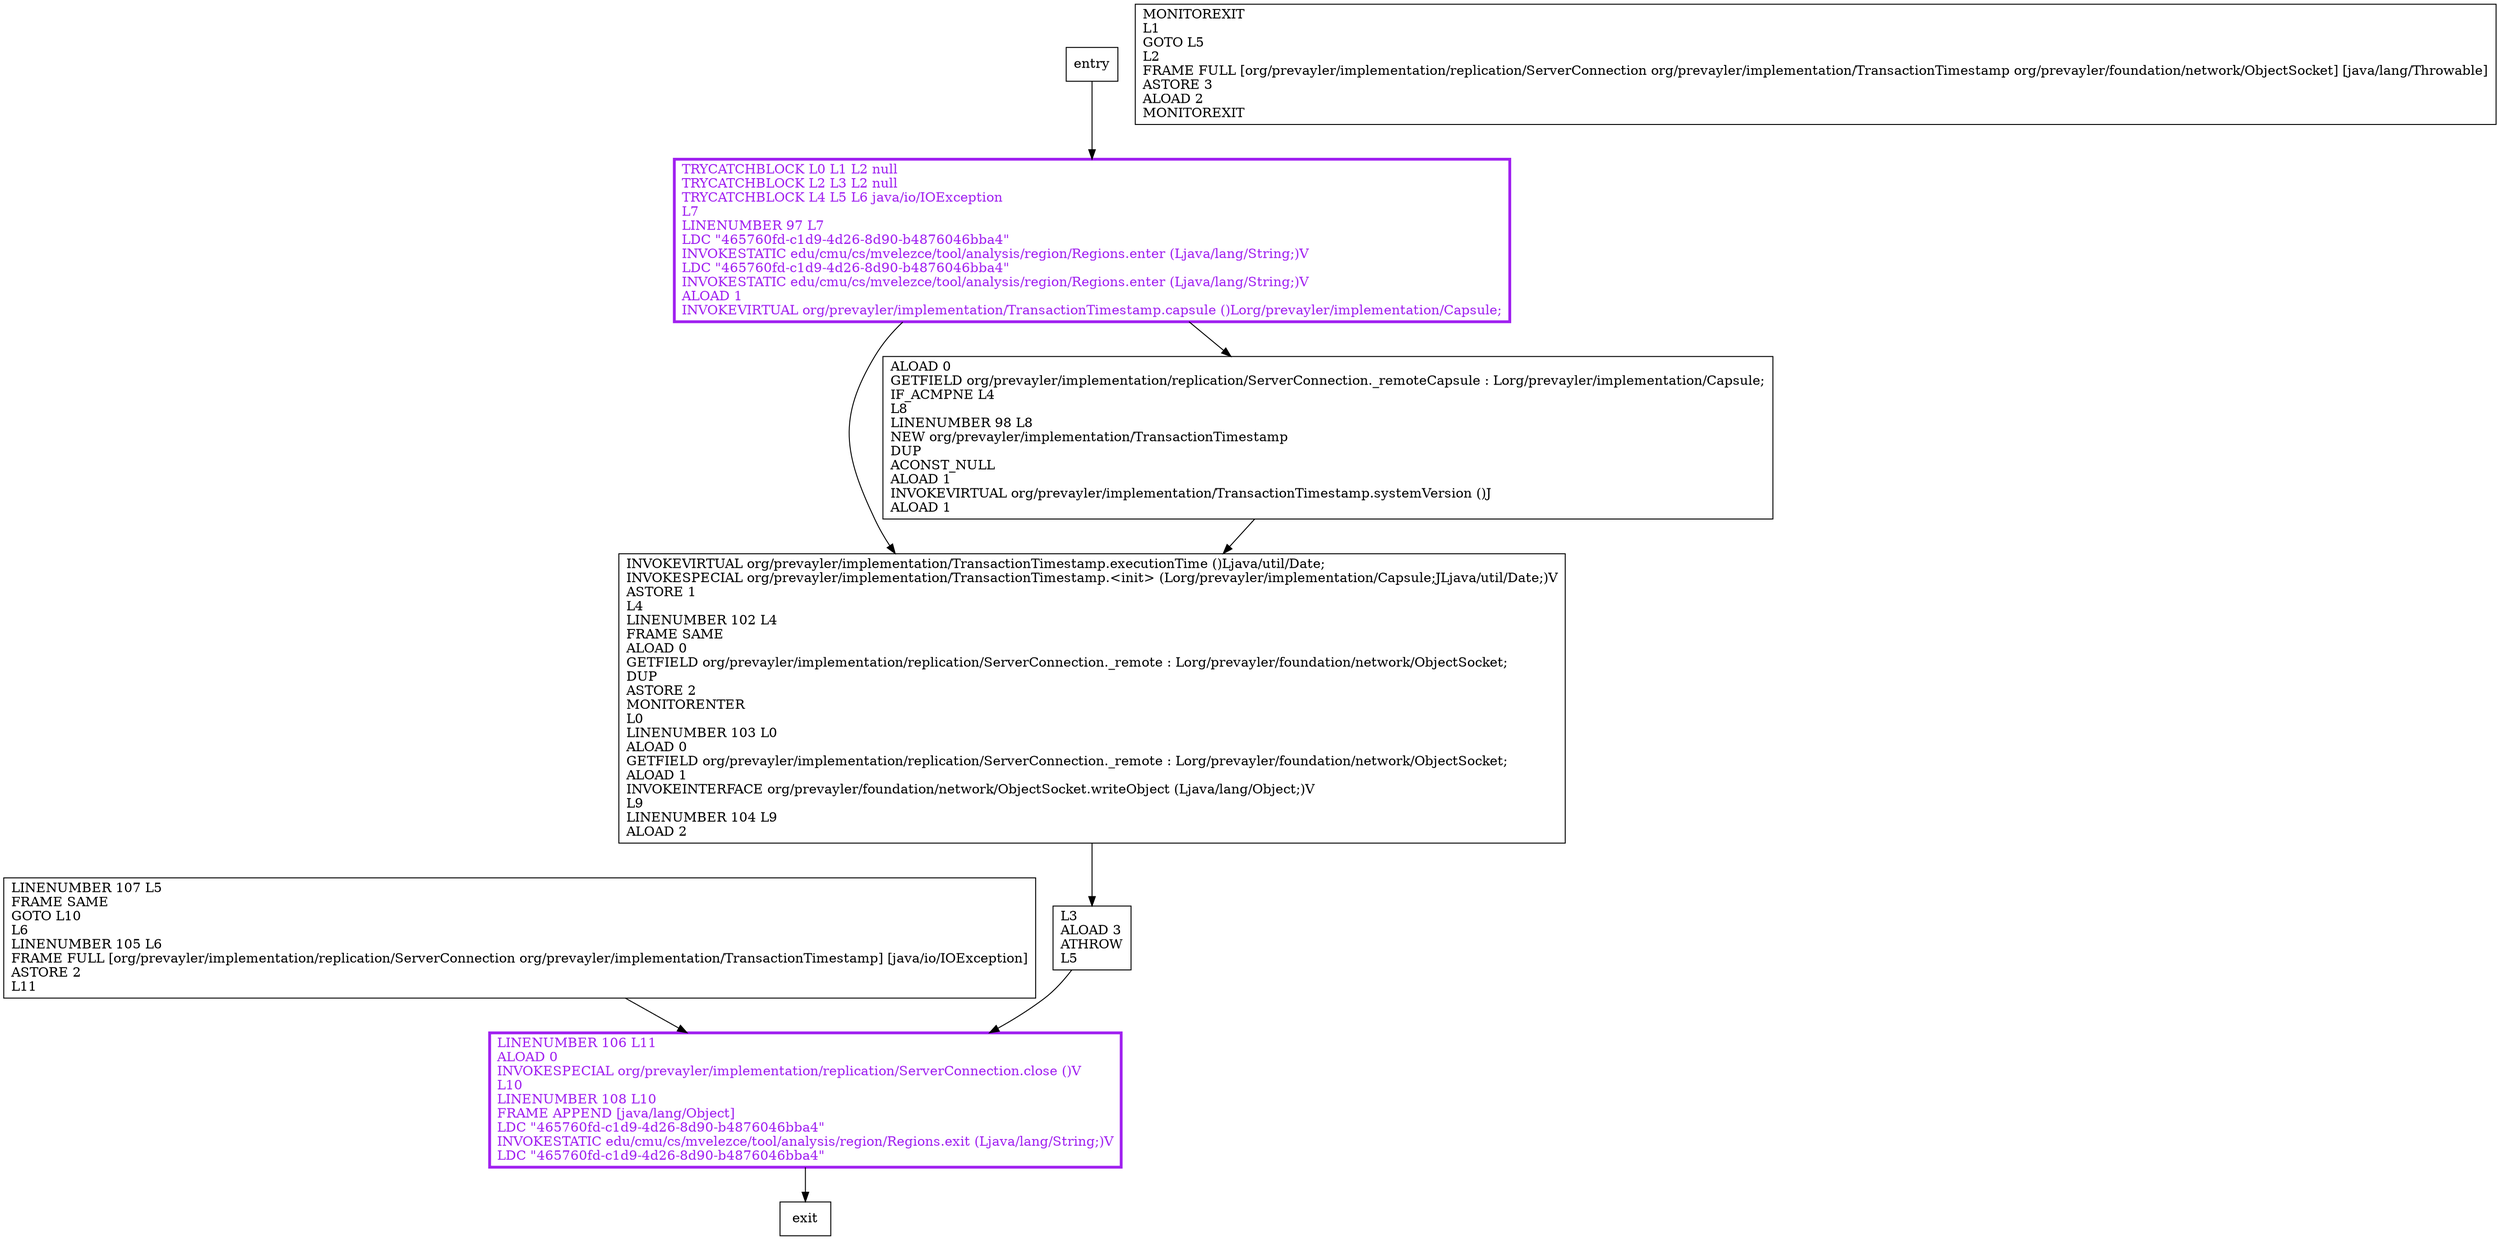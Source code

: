 digraph receive {
node [shape=record];
1864869682 [label="TRYCATCHBLOCK L0 L1 L2 null\lTRYCATCHBLOCK L2 L3 L2 null\lTRYCATCHBLOCK L4 L5 L6 java/io/IOException\lL7\lLINENUMBER 97 L7\lLDC \"465760fd-c1d9-4d26-8d90-b4876046bba4\"\lINVOKESTATIC edu/cmu/cs/mvelezce/tool/analysis/region/Regions.enter (Ljava/lang/String;)V\lLDC \"465760fd-c1d9-4d26-8d90-b4876046bba4\"\lINVOKESTATIC edu/cmu/cs/mvelezce/tool/analysis/region/Regions.enter (Ljava/lang/String;)V\lALOAD 1\lINVOKEVIRTUAL org/prevayler/implementation/TransactionTimestamp.capsule ()Lorg/prevayler/implementation/Capsule;\l"];
2123444693 [label="MONITOREXIT\lL1\lGOTO L5\lL2\lFRAME FULL [org/prevayler/implementation/replication/ServerConnection org/prevayler/implementation/TransactionTimestamp org/prevayler/foundation/network/ObjectSocket] [java/lang/Throwable]\lASTORE 3\lALOAD 2\lMONITOREXIT\l"];
1819776360 [label="INVOKEVIRTUAL org/prevayler/implementation/TransactionTimestamp.executionTime ()Ljava/util/Date;\lINVOKESPECIAL org/prevayler/implementation/TransactionTimestamp.\<init\> (Lorg/prevayler/implementation/Capsule;JLjava/util/Date;)V\lASTORE 1\lL4\lLINENUMBER 102 L4\lFRAME SAME\lALOAD 0\lGETFIELD org/prevayler/implementation/replication/ServerConnection._remote : Lorg/prevayler/foundation/network/ObjectSocket;\lDUP\lASTORE 2\lMONITORENTER\lL0\lLINENUMBER 103 L0\lALOAD 0\lGETFIELD org/prevayler/implementation/replication/ServerConnection._remote : Lorg/prevayler/foundation/network/ObjectSocket;\lALOAD 1\lINVOKEINTERFACE org/prevayler/foundation/network/ObjectSocket.writeObject (Ljava/lang/Object;)V\lL9\lLINENUMBER 104 L9\lALOAD 2\l"];
773662650 [label="LINENUMBER 106 L11\lALOAD 0\lINVOKESPECIAL org/prevayler/implementation/replication/ServerConnection.close ()V\lL10\lLINENUMBER 108 L10\lFRAME APPEND [java/lang/Object]\lLDC \"465760fd-c1d9-4d26-8d90-b4876046bba4\"\lINVOKESTATIC edu/cmu/cs/mvelezce/tool/analysis/region/Regions.exit (Ljava/lang/String;)V\lLDC \"465760fd-c1d9-4d26-8d90-b4876046bba4\"\l"];
255334292 [label="ALOAD 0\lGETFIELD org/prevayler/implementation/replication/ServerConnection._remoteCapsule : Lorg/prevayler/implementation/Capsule;\lIF_ACMPNE L4\lL8\lLINENUMBER 98 L8\lNEW org/prevayler/implementation/TransactionTimestamp\lDUP\lACONST_NULL\lALOAD 1\lINVOKEVIRTUAL org/prevayler/implementation/TransactionTimestamp.systemVersion ()J\lALOAD 1\l"];
752684363 [label="L3\lALOAD 3\lATHROW\lL5\l"];
1641415002 [label="LINENUMBER 107 L5\lFRAME SAME\lGOTO L10\lL6\lLINENUMBER 105 L6\lFRAME FULL [org/prevayler/implementation/replication/ServerConnection org/prevayler/implementation/TransactionTimestamp] [java/io/IOException]\lASTORE 2\lL11\l"];
entry;
exit;
entry -> 1864869682;
1864869682 -> 1819776360;
1864869682 -> 255334292;
1819776360 -> 752684363;
773662650 -> exit;
255334292 -> 1819776360;
752684363 -> 773662650;
1641415002 -> 773662650;
1864869682[fontcolor="purple", penwidth=3, color="purple"];
773662650[fontcolor="purple", penwidth=3, color="purple"];
}
